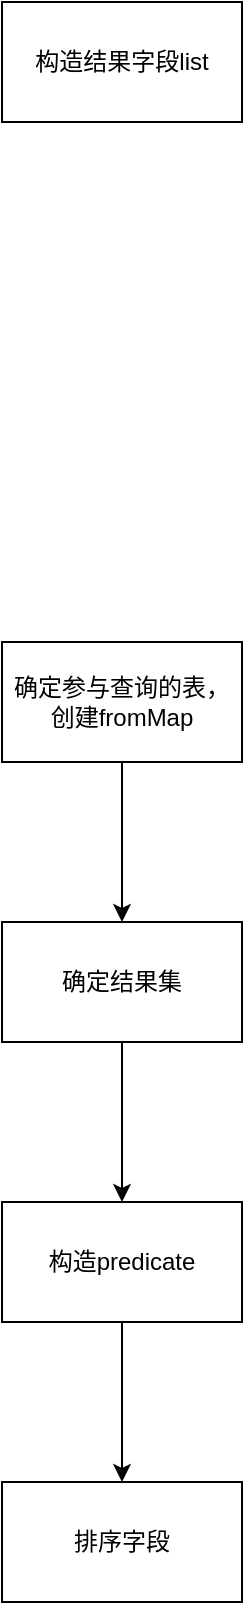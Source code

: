 <mxfile version="13.11.0" type="github">
  <diagram id="3DIlXLQ4UgavzZuqrzp-" name="第 1 页">
    <mxGraphModel dx="1209" dy="781" grid="1" gridSize="10" guides="1" tooltips="1" connect="1" arrows="1" fold="1" page="1" pageScale="1" pageWidth="3200" pageHeight="1920" math="0" shadow="0">
      <root>
        <mxCell id="0" />
        <mxCell id="1" parent="0" />
        <mxCell id="3xzh66dISei7fghn00xY-3" value="" style="edgeStyle=orthogonalEdgeStyle;rounded=0;orthogonalLoop=1;jettySize=auto;html=1;" edge="1" parent="1" source="3xzh66dISei7fghn00xY-1" target="3xzh66dISei7fghn00xY-2">
          <mxGeometry relative="1" as="geometry" />
        </mxCell>
        <mxCell id="3xzh66dISei7fghn00xY-1" value="确定参与查询的表，&lt;br&gt;创建fromMap" style="rounded=0;whiteSpace=wrap;html=1;" vertex="1" parent="1">
          <mxGeometry x="520" y="740" width="120" height="60" as="geometry" />
        </mxCell>
        <mxCell id="3xzh66dISei7fghn00xY-5" value="" style="edgeStyle=orthogonalEdgeStyle;rounded=0;orthogonalLoop=1;jettySize=auto;html=1;" edge="1" parent="1" source="3xzh66dISei7fghn00xY-2" target="3xzh66dISei7fghn00xY-4">
          <mxGeometry relative="1" as="geometry" />
        </mxCell>
        <mxCell id="3xzh66dISei7fghn00xY-2" value="确定结果集" style="rounded=0;whiteSpace=wrap;html=1;" vertex="1" parent="1">
          <mxGeometry x="520" y="880" width="120" height="60" as="geometry" />
        </mxCell>
        <mxCell id="3xzh66dISei7fghn00xY-7" value="" style="edgeStyle=orthogonalEdgeStyle;rounded=0;orthogonalLoop=1;jettySize=auto;html=1;" edge="1" parent="1" source="3xzh66dISei7fghn00xY-4" target="3xzh66dISei7fghn00xY-6">
          <mxGeometry relative="1" as="geometry" />
        </mxCell>
        <mxCell id="3xzh66dISei7fghn00xY-4" value="构造predicate" style="rounded=0;whiteSpace=wrap;html=1;" vertex="1" parent="1">
          <mxGeometry x="520" y="1020" width="120" height="60" as="geometry" />
        </mxCell>
        <mxCell id="3xzh66dISei7fghn00xY-6" value="排序字段" style="rounded=0;whiteSpace=wrap;html=1;" vertex="1" parent="1">
          <mxGeometry x="520" y="1160" width="120" height="60" as="geometry" />
        </mxCell>
        <mxCell id="3xzh66dISei7fghn00xY-8" value="构造结果字段list" style="rounded=0;whiteSpace=wrap;html=1;" vertex="1" parent="1">
          <mxGeometry x="520" y="420" width="120" height="60" as="geometry" />
        </mxCell>
      </root>
    </mxGraphModel>
  </diagram>
</mxfile>

